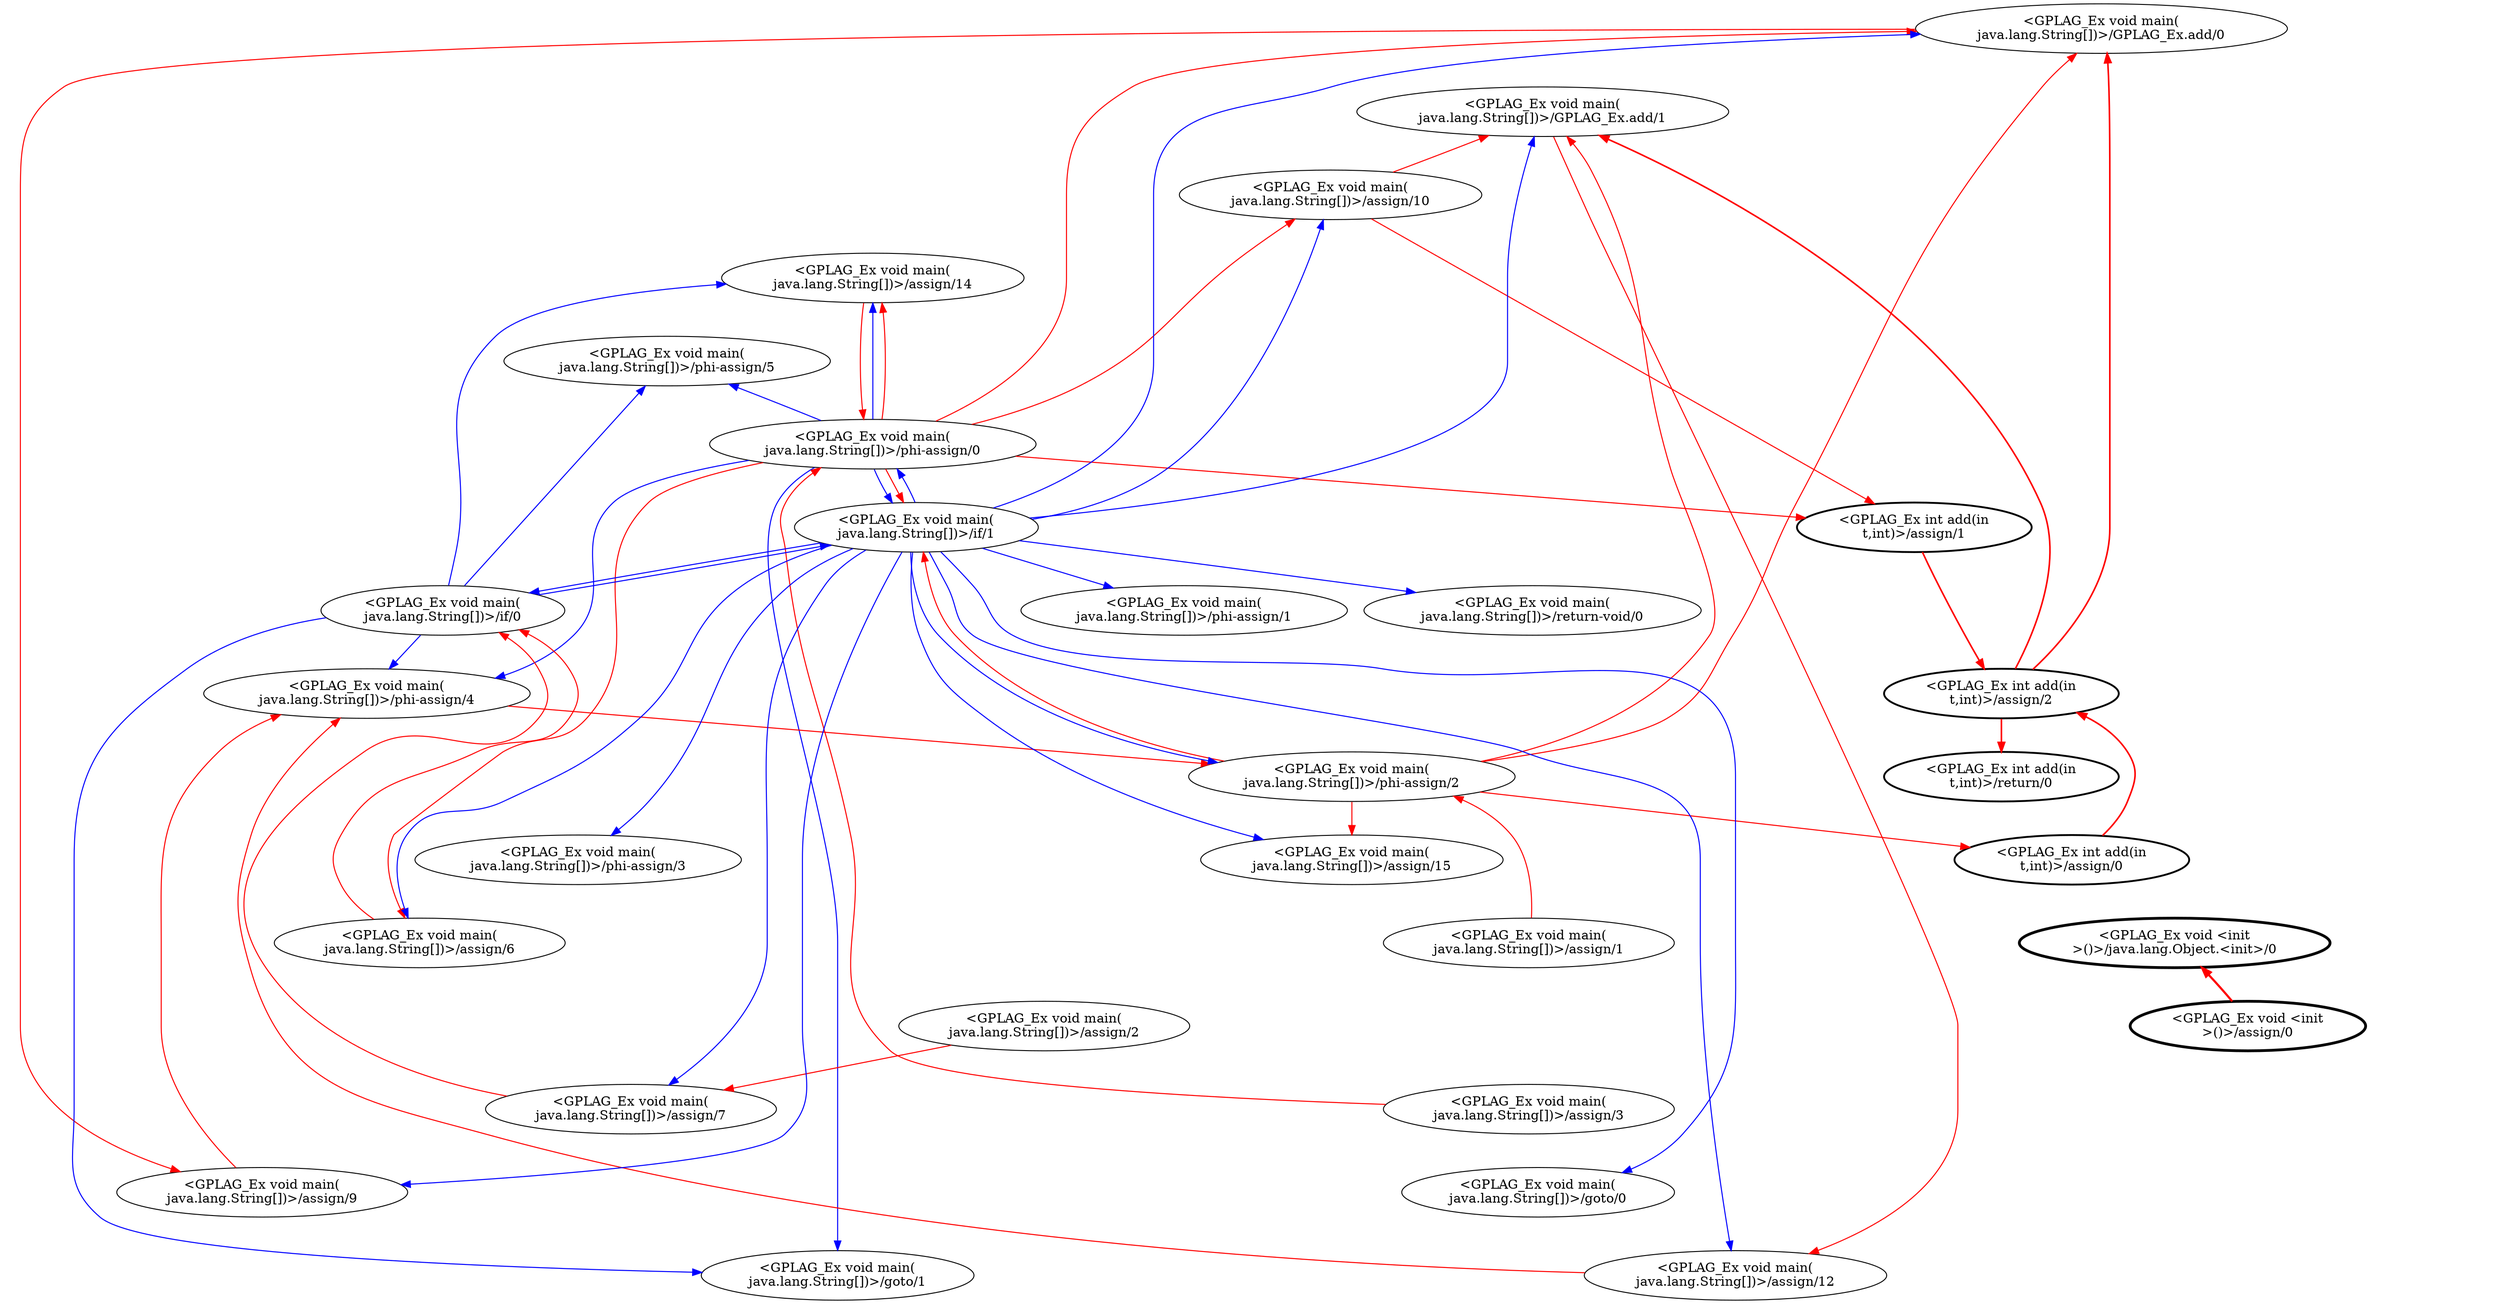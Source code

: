 digraph  {
rankdir=TD;
node [shape=ellipse];
"<GPLAG_Ex void main(\njava.lang.String[])>/GPLAG_Ex.add/0" [penwidth=1];
"<GPLAG_Ex void main(\njava.lang.String[])>/GPLAG_Ex.add/1" [penwidth=1];
"<GPLAG_Ex void main(\njava.lang.String[])>/assign/10" [penwidth=1];
"<GPLAG_Ex void main(\njava.lang.String[])>/assign/14" [penwidth=1];
"<GPLAG_Ex void main(\njava.lang.String[])>/phi-assign/5" [penwidth=1];
"<GPLAG_Ex void main(\njava.lang.String[])>/phi-assign/0" [penwidth=1];
"<GPLAG_Ex void main(\njava.lang.String[])>/phi-assign/1" [penwidth=1];
"<GPLAG_Ex void main(\njava.lang.String[])>/phi-assign/2" [penwidth=1];
"<GPLAG_Ex void main(\njava.lang.String[])>/phi-assign/3" [penwidth=1];
"<GPLAG_Ex void main(\njava.lang.String[])>/assign/6" [penwidth=1];
"<GPLAG_Ex void main(\njava.lang.String[])>/assign/7" [penwidth=1];
"<GPLAG_Ex void main(\njava.lang.String[])>/assign/9" [penwidth=1];
"<GPLAG_Ex void main(\njava.lang.String[])>/assign/12" [penwidth=1];
"<GPLAG_Ex void main(\njava.lang.String[])>/phi-assign/4" [penwidth=1];
"<GPLAG_Ex void main(\njava.lang.String[])>/assign/15" [penwidth=1];
"<GPLAG_Ex void main(\njava.lang.String[])>/assign/1" [penwidth=1];
"<GPLAG_Ex void main(\njava.lang.String[])>/assign/2" [penwidth=1];
"<GPLAG_Ex void main(\njava.lang.String[])>/assign/3" [penwidth=1];
"<GPLAG_Ex void main(\njava.lang.String[])>/goto/0" [penwidth=1];
"<GPLAG_Ex void main(\njava.lang.String[])>/goto/1" [penwidth=1];
"<GPLAG_Ex void main(\njava.lang.String[])>/if/0" [penwidth=1];
"<GPLAG_Ex void main(\njava.lang.String[])>/if/1" [penwidth=1];
"<GPLAG_Ex void main(\njava.lang.String[])>/return-void/0" [penwidth=1];
"<GPLAG_Ex int add(in\nt,int)>/assign/2" [penwidth=2];
"<GPLAG_Ex int add(in\nt,int)>/assign/1" [penwidth=2];
"<GPLAG_Ex int add(in\nt,int)>/return/0" [penwidth=2];
"<GPLAG_Ex int add(in\nt,int)>/assign/0" [penwidth=2];
"<GPLAG_Ex void <init\n>()>/java.lang.Object.<init>/0" [penwidth=3];
"<GPLAG_Ex void <init\n>()>/assign/0" [penwidth=3];
"<GPLAG_Ex void main(\njava.lang.String[])>/GPLAG_Ex.add/0" -> "<GPLAG_Ex void main(\njava.lang.String[])>/GPLAG_Ex.add/1"  [key=3, style=invis, weight=0];
"<GPLAG_Ex void main(\njava.lang.String[])>/GPLAG_Ex.add/0" -> "<GPLAG_Ex void main(\njava.lang.String[])>/assign/10"  [key=3, style=invis, weight=4];
"<GPLAG_Ex void main(\njava.lang.String[])>/GPLAG_Ex.add/0" -> "<GPLAG_Ex void main(\njava.lang.String[])>/assign/14"  [key=3, style=invis, weight=3];
"<GPLAG_Ex void main(\njava.lang.String[])>/GPLAG_Ex.add/0" -> "<GPLAG_Ex void main(\njava.lang.String[])>/phi-assign/5"  [key=3, style=invis, weight=8];
"<GPLAG_Ex void main(\njava.lang.String[])>/GPLAG_Ex.add/0" -> "<GPLAG_Ex void main(\njava.lang.String[])>/phi-assign/0"  [key=3, style=invis, weight=7];
"<GPLAG_Ex void main(\njava.lang.String[])>/GPLAG_Ex.add/0" -> "<GPLAG_Ex void main(\njava.lang.String[])>/phi-assign/1"  [key=3, style=invis, weight=8];
"<GPLAG_Ex void main(\njava.lang.String[])>/GPLAG_Ex.add/0" -> "<GPLAG_Ex void main(\njava.lang.String[])>/phi-assign/2"  [key=3, style=invis, weight=7];
"<GPLAG_Ex void main(\njava.lang.String[])>/GPLAG_Ex.add/0" -> "<GPLAG_Ex void main(\njava.lang.String[])>/phi-assign/3"  [key=3, style=invis, weight=6];
"<GPLAG_Ex void main(\njava.lang.String[])>/GPLAG_Ex.add/0" -> "<GPLAG_Ex void main(\njava.lang.String[])>/assign/6"  [key=3, style=invis, weight=5];
"<GPLAG_Ex void main(\njava.lang.String[])>/GPLAG_Ex.add/0" -> "<GPLAG_Ex void main(\njava.lang.String[])>/assign/7"  [key=3, style=invis, weight=4];
"<GPLAG_Ex void main(\njava.lang.String[])>/GPLAG_Ex.add/0" -> "<GPLAG_Ex void main(\njava.lang.String[])>/assign/9"  [key=3, style=invis, weight=3];
"<GPLAG_Ex void main(\njava.lang.String[])>/GPLAG_Ex.add/0" -> "<GPLAG_Ex void main(\njava.lang.String[])>/assign/9"  [color=red, key=1, penwidth="1.1", weight=2];
"<GPLAG_Ex void main(\njava.lang.String[])>/GPLAG_Ex.add/0" -> "<GPLAG_Ex void main(\njava.lang.String[])>/assign/12"  [key=3, style=invis, weight=1];
"<GPLAG_Ex void main(\njava.lang.String[])>/GPLAG_Ex.add/0" -> "<GPLAG_Ex void main(\njava.lang.String[])>/phi-assign/4"  [key=3, style=invis, weight=5];
"<GPLAG_Ex void main(\njava.lang.String[])>/GPLAG_Ex.add/0" -> "<GPLAG_Ex void main(\njava.lang.String[])>/assign/15"  [key=3, style=invis, weight=6];
"<GPLAG_Ex void main(\njava.lang.String[])>/GPLAG_Ex.add/0" -> "<GPLAG_Ex void main(\njava.lang.String[])>/assign/1"  [key=3, style=invis, weight=10];
"<GPLAG_Ex void main(\njava.lang.String[])>/GPLAG_Ex.add/0" -> "<GPLAG_Ex void main(\njava.lang.String[])>/assign/2"  [key=3, style=invis, weight=11];
"<GPLAG_Ex void main(\njava.lang.String[])>/GPLAG_Ex.add/0" -> "<GPLAG_Ex void main(\njava.lang.String[])>/assign/3"  [key=3, style=invis, weight=10];
"<GPLAG_Ex void main(\njava.lang.String[])>/GPLAG_Ex.add/0" -> "<GPLAG_Ex void main(\njava.lang.String[])>/goto/0"  [key=3, style=invis, weight=9];
"<GPLAG_Ex void main(\njava.lang.String[])>/GPLAG_Ex.add/0" -> "<GPLAG_Ex void main(\njava.lang.String[])>/goto/1"  [key=3, style=invis, weight=2];
"<GPLAG_Ex void main(\njava.lang.String[])>/GPLAG_Ex.add/0" -> "<GPLAG_Ex void main(\njava.lang.String[])>/if/0"  [key=3, style=invis, weight=9];
"<GPLAG_Ex void main(\njava.lang.String[])>/GPLAG_Ex.add/0" -> "<GPLAG_Ex void main(\njava.lang.String[])>/if/1"  [key=3, style=invis, weight=2];
"<GPLAG_Ex void main(\njava.lang.String[])>/GPLAG_Ex.add/0" -> "<GPLAG_Ex void main(\njava.lang.String[])>/return-void/0"  [key=3, style=invis, weight=1];
"<GPLAG_Ex void main(\njava.lang.String[])>/GPLAG_Ex.add/0" -> "<GPLAG_Ex int add(in\nt,int)>/assign/2"  [key=3, style=invis, weight=34];
"<GPLAG_Ex void main(\njava.lang.String[])>/GPLAG_Ex.add/0" -> "<GPLAG_Ex int add(in\nt,int)>/assign/1"  [key=3, style=invis, weight=10];
"<GPLAG_Ex void main(\njava.lang.String[])>/GPLAG_Ex.add/0" -> "<GPLAG_Ex int add(in\nt,int)>/return/0"  [key=3, style=invis, weight=11];
"<GPLAG_Ex void main(\njava.lang.String[])>/GPLAG_Ex.add/0" -> "<GPLAG_Ex int add(in\nt,int)>/assign/0"  [key=3, style=invis, weight=9];
"<GPLAG_Ex void main(\njava.lang.String[])>/GPLAG_Ex.add/0" -> "<GPLAG_Ex void <init\n>()>/java.lang.Object.<init>/0"  [key=3, style=invis, weight=12];
"<GPLAG_Ex void main(\njava.lang.String[])>/GPLAG_Ex.add/0" -> "<GPLAG_Ex void <init\n>()>/assign/0"  [key=3, style=invis, weight=11];
"<GPLAG_Ex void main(\njava.lang.String[])>/GPLAG_Ex.add/1" -> "<GPLAG_Ex void main(\njava.lang.String[])>/assign/10"  [key=3, style=invis, weight=0];
"<GPLAG_Ex void main(\njava.lang.String[])>/GPLAG_Ex.add/1" -> "<GPLAG_Ex void main(\njava.lang.String[])>/assign/12"  [color=red, key=0, penwidth="1.1", weight=2];
"<GPLAG_Ex void main(\njava.lang.String[])>/assign/10" -> "<GPLAG_Ex void main(\njava.lang.String[])>/assign/14"  [key=3, style=invis, weight=0];
"<GPLAG_Ex void main(\njava.lang.String[])>/assign/10" -> "<GPLAG_Ex void main(\njava.lang.String[])>/GPLAG_Ex.add/1"  [color=red, key=0, penwidth="1.1", weight=2];
"<GPLAG_Ex void main(\njava.lang.String[])>/assign/10" -> "<GPLAG_Ex int add(in\nt,int)>/assign/1"  [color=red, key=0, penwidth="1.1", weight=28];
"<GPLAG_Ex void main(\njava.lang.String[])>/assign/14" -> "<GPLAG_Ex void main(\njava.lang.String[])>/phi-assign/5"  [key=3, style=invis, weight=0];
"<GPLAG_Ex void main(\njava.lang.String[])>/assign/14" -> "<GPLAG_Ex void main(\njava.lang.String[])>/phi-assign/0"  [color=red, key=0, penwidth="1.1", weight=32];
"<GPLAG_Ex void main(\njava.lang.String[])>/phi-assign/5" -> "<GPLAG_Ex void main(\njava.lang.String[])>/phi-assign/0"  [key=3, style=invis, weight=0];
"<GPLAG_Ex void main(\njava.lang.String[])>/phi-assign/0" -> "<GPLAG_Ex void main(\njava.lang.String[])>/phi-assign/1"  [key=3, style=invis, weight=0];
"<GPLAG_Ex void main(\njava.lang.String[])>/phi-assign/0" -> "<GPLAG_Ex void main(\njava.lang.String[])>/assign/14"  [color=blue, key=0, penwidth="1.1", weight=32];
"<GPLAG_Ex void main(\njava.lang.String[])>/phi-assign/0" -> "<GPLAG_Ex void main(\njava.lang.String[])>/assign/14"  [color=red, key=1, penwidth="1.1", weight=32];
"<GPLAG_Ex void main(\njava.lang.String[])>/phi-assign/0" -> "<GPLAG_Ex void main(\njava.lang.String[])>/phi-assign/5"  [color=blue, key=0, penwidth="1.1", weight=30];
"<GPLAG_Ex void main(\njava.lang.String[])>/phi-assign/0" -> "<GPLAG_Ex void main(\njava.lang.String[])>/phi-assign/4"  [color=blue, key=0, penwidth="1.1", weight=28];
"<GPLAG_Ex void main(\njava.lang.String[])>/phi-assign/0" -> "<GPLAG_Ex void main(\njava.lang.String[])>/goto/1"  [color=blue, key=0, penwidth="1.1", weight=34];
"<GPLAG_Ex void main(\njava.lang.String[])>/phi-assign/0" -> "<GPLAG_Ex void main(\njava.lang.String[])>/if/1"  [color=blue, key=0, penwidth="1.1", weight=14];
"<GPLAG_Ex void main(\njava.lang.String[])>/phi-assign/0" -> "<GPLAG_Ex void main(\njava.lang.String[])>/if/1"  [color=red, key=1, penwidth="1.1", weight=14];
"<GPLAG_Ex void main(\njava.lang.String[])>/phi-assign/0" -> "<GPLAG_Ex void main(\njava.lang.String[])>/GPLAG_Ex.add/0"  [color=red, key=0, penwidth="1.1", weight=16];
"<GPLAG_Ex void main(\njava.lang.String[])>/phi-assign/0" -> "<GPLAG_Ex void main(\njava.lang.String[])>/assign/10"  [color=red, key=0, penwidth="1.1", weight=22];
"<GPLAG_Ex void main(\njava.lang.String[])>/phi-assign/0" -> "<GPLAG_Ex int add(in\nt,int)>/assign/1"  [color=red, key=0, penwidth="1.1", weight=6];
"<GPLAG_Ex void main(\njava.lang.String[])>/phi-assign/0" -> "<GPLAG_Ex void main(\njava.lang.String[])>/assign/6"  [color=red, key=0, penwidth="1.1", weight=8];
"<GPLAG_Ex void main(\njava.lang.String[])>/phi-assign/1" -> "<GPLAG_Ex void main(\njava.lang.String[])>/phi-assign/2"  [key=3, style=invis, weight=0];
"<GPLAG_Ex void main(\njava.lang.String[])>/phi-assign/2" -> "<GPLAG_Ex void main(\njava.lang.String[])>/phi-assign/3"  [key=3, style=invis, weight=0];
"<GPLAG_Ex void main(\njava.lang.String[])>/phi-assign/2" -> "<GPLAG_Ex void main(\njava.lang.String[])>/GPLAG_Ex.add/0"  [color=red, key=0, penwidth="1.1", weight=12];
"<GPLAG_Ex void main(\njava.lang.String[])>/phi-assign/2" -> "<GPLAG_Ex void main(\njava.lang.String[])>/GPLAG_Ex.add/1"  [color=red, key=0, penwidth="1.1", weight=20];
"<GPLAG_Ex void main(\njava.lang.String[])>/phi-assign/2" -> "<GPLAG_Ex void main(\njava.lang.String[])>/assign/15"  [color=red, key=0, penwidth="1.1", weight=32];
"<GPLAG_Ex void main(\njava.lang.String[])>/phi-assign/2" -> "<GPLAG_Ex void main(\njava.lang.String[])>/if/1"  [color=red, key=0, penwidth="1.1", weight=10];
"<GPLAG_Ex void main(\njava.lang.String[])>/phi-assign/2" -> "<GPLAG_Ex int add(in\nt,int)>/assign/0"  [color=red, key=0, penwidth="1.1", weight=12];
"<GPLAG_Ex void main(\njava.lang.String[])>/phi-assign/3" -> "<GPLAG_Ex void main(\njava.lang.String[])>/assign/6"  [key=3, style=invis, weight=0];
"<GPLAG_Ex void main(\njava.lang.String[])>/assign/6" -> "<GPLAG_Ex void main(\njava.lang.String[])>/assign/7"  [key=3, style=invis, weight=0];
"<GPLAG_Ex void main(\njava.lang.String[])>/assign/6" -> "<GPLAG_Ex void main(\njava.lang.String[])>/if/0"  [color=red, key=0, penwidth="1.1", weight=4];
"<GPLAG_Ex void main(\njava.lang.String[])>/assign/7" -> "<GPLAG_Ex void main(\njava.lang.String[])>/assign/9"  [key=3, style=invis, weight=0];
"<GPLAG_Ex void main(\njava.lang.String[])>/assign/7" -> "<GPLAG_Ex void main(\njava.lang.String[])>/if/0"  [color=red, key=0, penwidth="1.1", weight=2];
"<GPLAG_Ex void main(\njava.lang.String[])>/assign/9" -> "<GPLAG_Ex void main(\njava.lang.String[])>/assign/12"  [key=3, style=invis, weight=0];
"<GPLAG_Ex void main(\njava.lang.String[])>/assign/9" -> "<GPLAG_Ex void main(\njava.lang.String[])>/phi-assign/4"  [color=red, key=0, penwidth="1.1", weight=10];
"<GPLAG_Ex void main(\njava.lang.String[])>/assign/12" -> "<GPLAG_Ex void main(\njava.lang.String[])>/phi-assign/4"  [key=3, style=invis, weight=0];
"<GPLAG_Ex void main(\njava.lang.String[])>/assign/12" -> "<GPLAG_Ex void main(\njava.lang.String[])>/phi-assign/4"  [color=red, key=1, penwidth="1.1", weight=2];
"<GPLAG_Ex void main(\njava.lang.String[])>/phi-assign/4" -> "<GPLAG_Ex void main(\njava.lang.String[])>/assign/15"  [key=3, style=invis, weight=0];
"<GPLAG_Ex void main(\njava.lang.String[])>/phi-assign/4" -> "<GPLAG_Ex void main(\njava.lang.String[])>/phi-assign/2"  [color=red, key=0, penwidth="1.1", weight=24];
"<GPLAG_Ex void main(\njava.lang.String[])>/assign/15" -> "<GPLAG_Ex void main(\njava.lang.String[])>/assign/1"  [key=3, style=invis, weight=0];
"<GPLAG_Ex void main(\njava.lang.String[])>/assign/1" -> "<GPLAG_Ex void main(\njava.lang.String[])>/assign/2"  [key=3, style=invis, weight=0];
"<GPLAG_Ex void main(\njava.lang.String[])>/assign/1" -> "<GPLAG_Ex void main(\njava.lang.String[])>/phi-assign/2"  [color=red, key=0, penwidth="1.1", weight=10];
"<GPLAG_Ex void main(\njava.lang.String[])>/assign/2" -> "<GPLAG_Ex void main(\njava.lang.String[])>/assign/3"  [key=3, style=invis, weight=0];
"<GPLAG_Ex void main(\njava.lang.String[])>/assign/2" -> "<GPLAG_Ex void main(\njava.lang.String[])>/assign/7"  [color=red, key=0, penwidth="1.1", weight=14];
"<GPLAG_Ex void main(\njava.lang.String[])>/assign/3" -> "<GPLAG_Ex void main(\njava.lang.String[])>/goto/0"  [key=3, style=invis, weight=0];
"<GPLAG_Ex void main(\njava.lang.String[])>/assign/3" -> "<GPLAG_Ex void main(\njava.lang.String[])>/phi-assign/0"  [color=red, key=0, penwidth="1.1", weight=2];
"<GPLAG_Ex void main(\njava.lang.String[])>/goto/0" -> "<GPLAG_Ex void main(\njava.lang.String[])>/goto/1"  [key=3, style=invis, weight=0];
"<GPLAG_Ex void main(\njava.lang.String[])>/goto/1" -> "<GPLAG_Ex void main(\njava.lang.String[])>/if/0"  [key=3, style=invis, weight=0];
"<GPLAG_Ex void main(\njava.lang.String[])>/if/0" -> "<GPLAG_Ex void main(\njava.lang.String[])>/if/1"  [key=3, style=invis, weight=0];
"<GPLAG_Ex void main(\njava.lang.String[])>/if/0" -> "<GPLAG_Ex void main(\njava.lang.String[])>/if/1"  [color=blue, key=1, penwidth="1.1", weight=2];
"<GPLAG_Ex void main(\njava.lang.String[])>/if/0" -> "<GPLAG_Ex void main(\njava.lang.String[])>/assign/14"  [color=blue, key=0, penwidth="1.1", weight=20];
"<GPLAG_Ex void main(\njava.lang.String[])>/if/0" -> "<GPLAG_Ex void main(\njava.lang.String[])>/phi-assign/5"  [color=blue, key=0, penwidth="1.1", weight=18];
"<GPLAG_Ex void main(\njava.lang.String[])>/if/0" -> "<GPLAG_Ex void main(\njava.lang.String[])>/phi-assign/4"  [color=blue, key=0, penwidth="1.1", weight=16];
"<GPLAG_Ex void main(\njava.lang.String[])>/if/0" -> "<GPLAG_Ex void main(\njava.lang.String[])>/goto/1"  [color=blue, key=0, penwidth="1.1", weight=22];
"<GPLAG_Ex void main(\njava.lang.String[])>/if/1" -> "<GPLAG_Ex void main(\njava.lang.String[])>/return-void/0"  [key=3, style=invis, weight=0];
"<GPLAG_Ex void main(\njava.lang.String[])>/if/1" -> "<GPLAG_Ex void main(\njava.lang.String[])>/return-void/0"  [color=blue, key=1, penwidth="1.1", weight=24];
"<GPLAG_Ex void main(\njava.lang.String[])>/if/1" -> "<GPLAG_Ex void main(\njava.lang.String[])>/GPLAG_Ex.add/0"  [color=blue, key=0, penwidth="1.1", weight=2];
"<GPLAG_Ex void main(\njava.lang.String[])>/if/1" -> "<GPLAG_Ex void main(\njava.lang.String[])>/GPLAG_Ex.add/1"  [color=blue, key=0, penwidth="1.1", weight=10];
"<GPLAG_Ex void main(\njava.lang.String[])>/if/1" -> "<GPLAG_Ex void main(\njava.lang.String[])>/assign/10"  [color=blue, key=0, penwidth="1.1", weight=8];
"<GPLAG_Ex void main(\njava.lang.String[])>/if/1" -> "<GPLAG_Ex void main(\njava.lang.String[])>/phi-assign/0"  [color=blue, key=0, penwidth="1.1", weight=14];
"<GPLAG_Ex void main(\njava.lang.String[])>/if/1" -> "<GPLAG_Ex void main(\njava.lang.String[])>/phi-assign/1"  [color=blue, key=0, penwidth="1.1", weight=12];
"<GPLAG_Ex void main(\njava.lang.String[])>/if/1" -> "<GPLAG_Ex void main(\njava.lang.String[])>/phi-assign/2"  [color=blue, key=0, penwidth="1.1", weight=10];
"<GPLAG_Ex void main(\njava.lang.String[])>/if/1" -> "<GPLAG_Ex void main(\njava.lang.String[])>/phi-assign/3"  [color=blue, key=0, penwidth="1.1", weight=8];
"<GPLAG_Ex void main(\njava.lang.String[])>/if/1" -> "<GPLAG_Ex void main(\njava.lang.String[])>/assign/6"  [color=blue, key=0, penwidth="1.1", weight=6];
"<GPLAG_Ex void main(\njava.lang.String[])>/if/1" -> "<GPLAG_Ex void main(\njava.lang.String[])>/assign/7"  [color=blue, key=0, penwidth="1.1", weight=4];
"<GPLAG_Ex void main(\njava.lang.String[])>/if/1" -> "<GPLAG_Ex void main(\njava.lang.String[])>/assign/9"  [color=blue, key=0, penwidth="1.1", weight=4];
"<GPLAG_Ex void main(\njava.lang.String[])>/if/1" -> "<GPLAG_Ex void main(\njava.lang.String[])>/assign/12"  [color=blue, key=0, penwidth="1.1", weight=12];
"<GPLAG_Ex void main(\njava.lang.String[])>/if/1" -> "<GPLAG_Ex void main(\njava.lang.String[])>/assign/15"  [color=blue, key=0, penwidth="1.1", weight=22];
"<GPLAG_Ex void main(\njava.lang.String[])>/if/1" -> "<GPLAG_Ex void main(\njava.lang.String[])>/goto/0"  [color=blue, key=0, penwidth="1.1", weight=6];
"<GPLAG_Ex void main(\njava.lang.String[])>/if/1" -> "<GPLAG_Ex void main(\njava.lang.String[])>/if/0"  [color=blue, key=0, penwidth="1.1", weight=2];
"<GPLAG_Ex void main(\njava.lang.String[])>/return-void/0" -> "<GPLAG_Ex int add(in\nt,int)>/assign/2"  [key=3, style=invis, weight=23];
"<GPLAG_Ex int add(in\nt,int)>/assign/2" -> "<GPLAG_Ex int add(in\nt,int)>/assign/1"  [key=3, style=invis, weight=0];
"<GPLAG_Ex int add(in\nt,int)>/assign/2" -> "<GPLAG_Ex void main(\njava.lang.String[])>/GPLAG_Ex.add/0"  [color=red, key=0, penwidth="1.7000000000000002", weight=20];
"<GPLAG_Ex int add(in\nt,int)>/assign/2" -> "<GPLAG_Ex void main(\njava.lang.String[])>/GPLAG_Ex.add/1"  [color=red, key=0, penwidth="1.7000000000000002", weight=28];
"<GPLAG_Ex int add(in\nt,int)>/assign/2" -> "<GPLAG_Ex int add(in\nt,int)>/return/0"  [color=red, key=0, penwidth="1.7000000000000002", weight=2];
"<GPLAG_Ex int add(in\nt,int)>/assign/1" -> "<GPLAG_Ex int add(in\nt,int)>/return/0"  [key=3, style=invis, weight=0];
"<GPLAG_Ex int add(in\nt,int)>/assign/1" -> "<GPLAG_Ex int add(in\nt,int)>/assign/2"  [color=red, key=0, penwidth="1.7000000000000002", weight=2];
"<GPLAG_Ex int add(in\nt,int)>/return/0" -> "<GPLAG_Ex int add(in\nt,int)>/assign/0"  [key=3, style=invis, weight=0];
"<GPLAG_Ex int add(in\nt,int)>/assign/0" -> "<GPLAG_Ex void <init\n>()>/java.lang.Object.<init>/0"  [key=3, style=invis, weight=0];
"<GPLAG_Ex int add(in\nt,int)>/assign/0" -> "<GPLAG_Ex int add(in\nt,int)>/assign/2"  [color=red, key=0, penwidth="1.7000000000000002", weight=4];
"<GPLAG_Ex void <init\n>()>/java.lang.Object.<init>/0" -> "<GPLAG_Ex void <init\n>()>/assign/0"  [key=3, style=invis, weight=0];
"<GPLAG_Ex void <init\n>()>/assign/0" -> "<GPLAG_Ex void <init\n>()>/java.lang.Object.<init>/0"  [color=red, key=0, penwidth="2.3000000000000003", weight=2];
}
